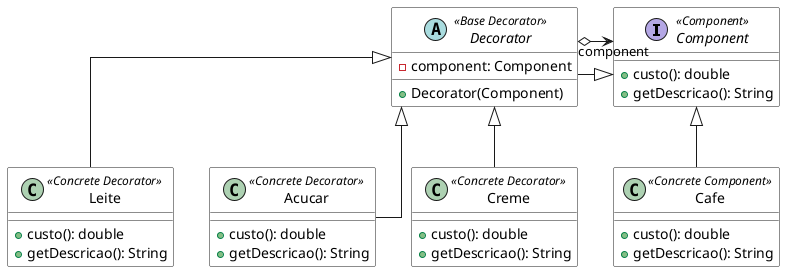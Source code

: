 @startuml
skinparam ClassBackgroundColor white
skinparam Linetype ortho
together {
	interface Component <<Component>> {
	    + custo(): double
	    + getDescricao(): String
	}
	
	class Cafe <<Concrete Component>>{
	    + custo(): double
	    + getDescricao(): String
	}
	

}
	abstract class Decorator <<Base Decorator>> {
    - component: Component
    + Decorator(Component)
}


class Leite <<Concrete Decorator>> {
    + custo(): double
    + getDescricao(): String
}

class Acucar <<Concrete Decorator>> {
    + custo(): double
    + getDescricao(): String
}

class Creme <<Concrete Decorator>> {
    + custo(): double
    + getDescricao(): String
}

Component <|-d- Cafe
Component <|-l- Decorator
Decorator <|-d- Leite
Decorator <|-d- Acucar
Decorator <|-d- Creme
Decorator o-d-> Component: component
@enduml
